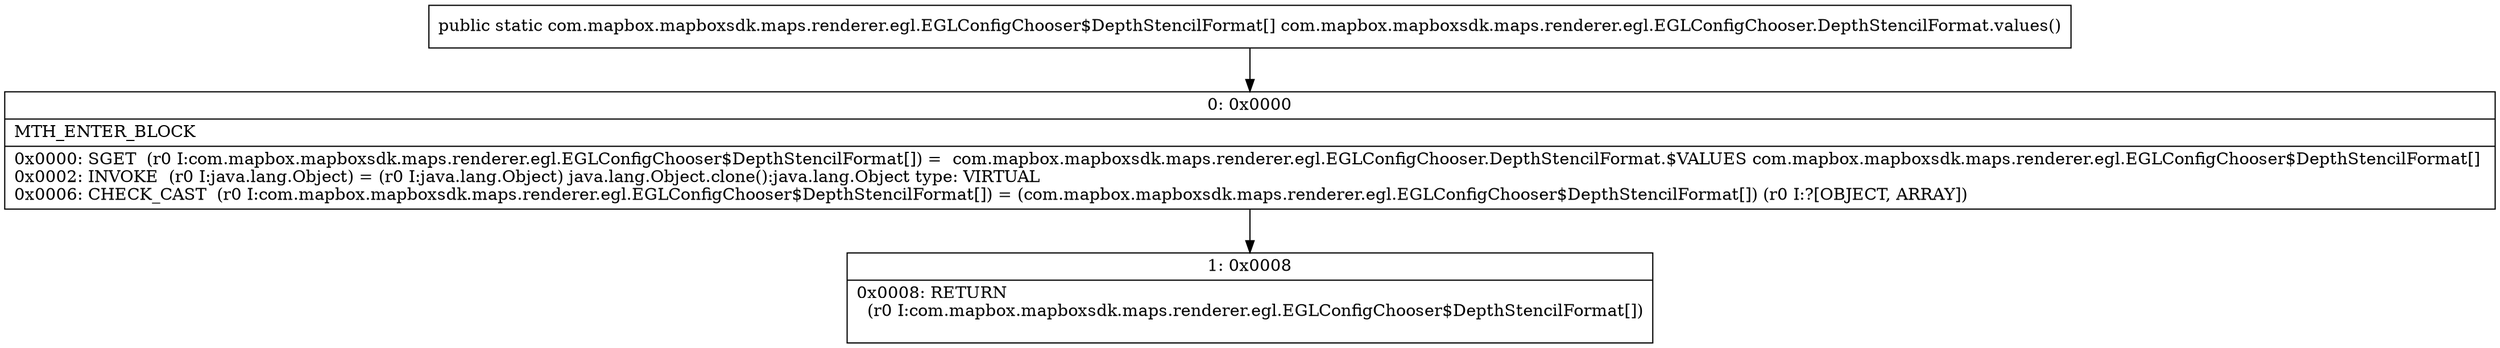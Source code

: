 digraph "CFG forcom.mapbox.mapboxsdk.maps.renderer.egl.EGLConfigChooser.DepthStencilFormat.values()[Lcom\/mapbox\/mapboxsdk\/maps\/renderer\/egl\/EGLConfigChooser$DepthStencilFormat;" {
Node_0 [shape=record,label="{0\:\ 0x0000|MTH_ENTER_BLOCK\l|0x0000: SGET  (r0 I:com.mapbox.mapboxsdk.maps.renderer.egl.EGLConfigChooser$DepthStencilFormat[]) =  com.mapbox.mapboxsdk.maps.renderer.egl.EGLConfigChooser.DepthStencilFormat.$VALUES com.mapbox.mapboxsdk.maps.renderer.egl.EGLConfigChooser$DepthStencilFormat[] \l0x0002: INVOKE  (r0 I:java.lang.Object) = (r0 I:java.lang.Object) java.lang.Object.clone():java.lang.Object type: VIRTUAL \l0x0006: CHECK_CAST  (r0 I:com.mapbox.mapboxsdk.maps.renderer.egl.EGLConfigChooser$DepthStencilFormat[]) = (com.mapbox.mapboxsdk.maps.renderer.egl.EGLConfigChooser$DepthStencilFormat[]) (r0 I:?[OBJECT, ARRAY]) \l}"];
Node_1 [shape=record,label="{1\:\ 0x0008|0x0008: RETURN  \l  (r0 I:com.mapbox.mapboxsdk.maps.renderer.egl.EGLConfigChooser$DepthStencilFormat[])\l \l}"];
MethodNode[shape=record,label="{public static com.mapbox.mapboxsdk.maps.renderer.egl.EGLConfigChooser$DepthStencilFormat[] com.mapbox.mapboxsdk.maps.renderer.egl.EGLConfigChooser.DepthStencilFormat.values() }"];
MethodNode -> Node_0;
Node_0 -> Node_1;
}

